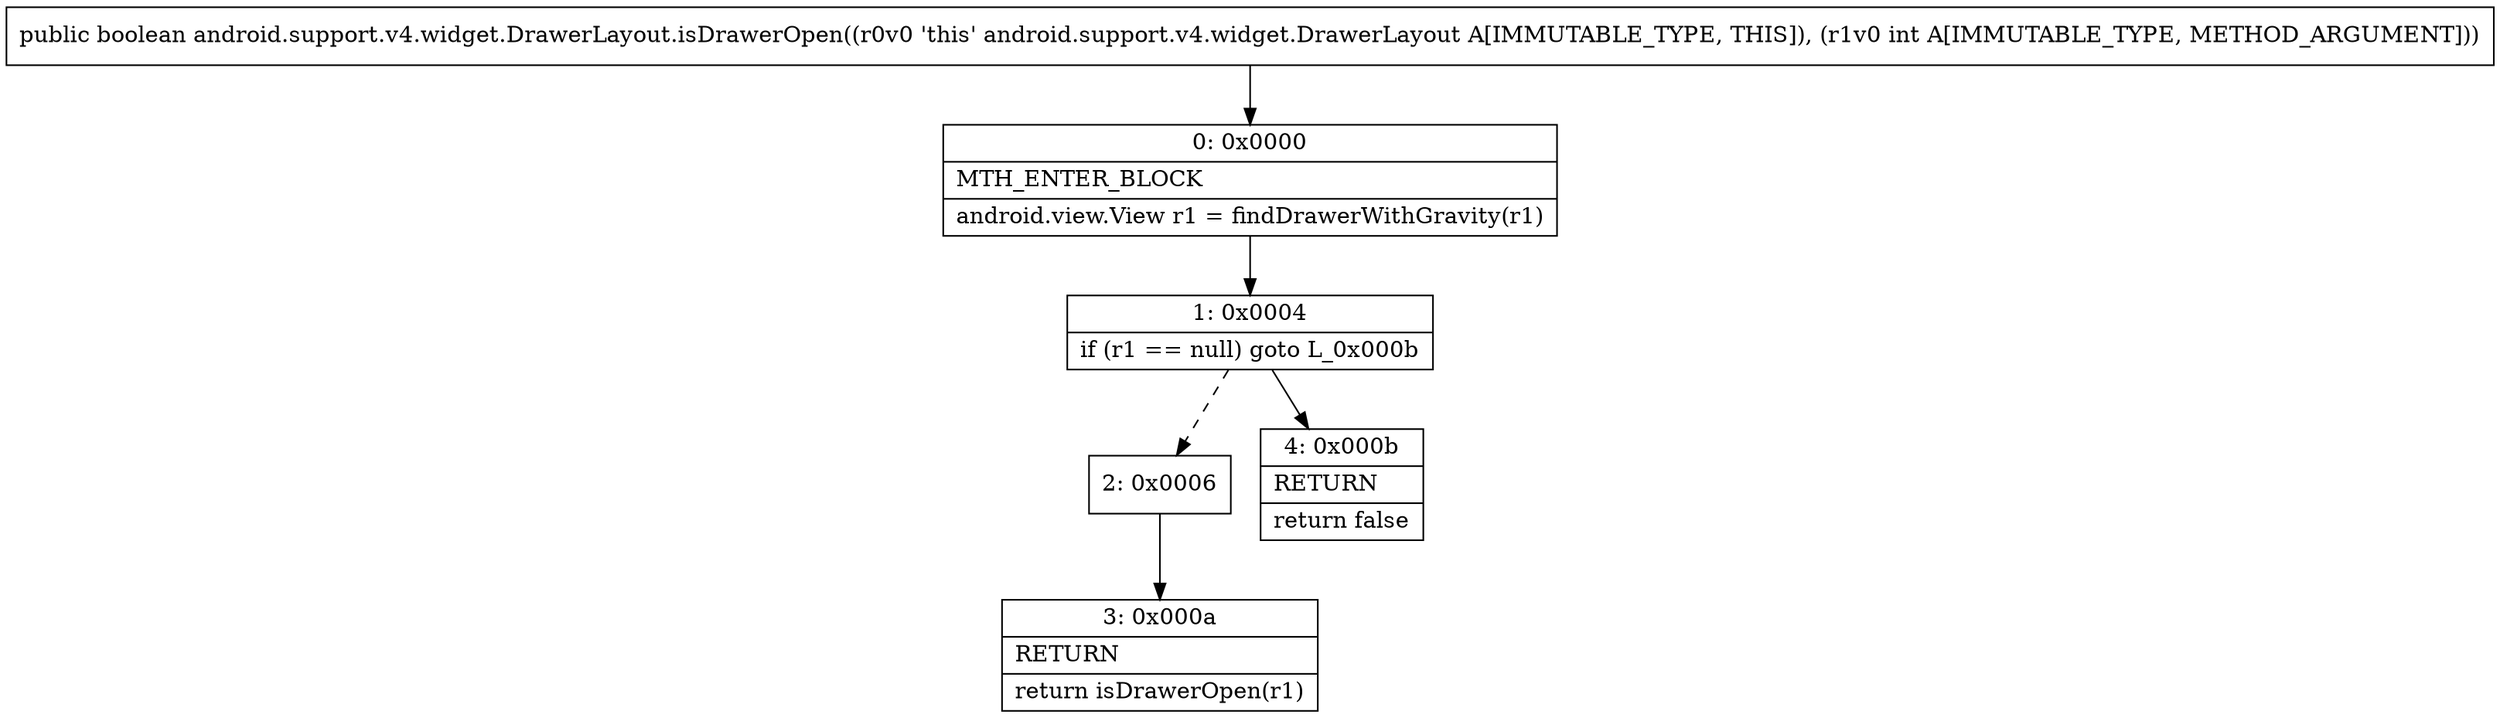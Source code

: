 digraph "CFG forandroid.support.v4.widget.DrawerLayout.isDrawerOpen(I)Z" {
Node_0 [shape=record,label="{0\:\ 0x0000|MTH_ENTER_BLOCK\l|android.view.View r1 = findDrawerWithGravity(r1)\l}"];
Node_1 [shape=record,label="{1\:\ 0x0004|if (r1 == null) goto L_0x000b\l}"];
Node_2 [shape=record,label="{2\:\ 0x0006}"];
Node_3 [shape=record,label="{3\:\ 0x000a|RETURN\l|return isDrawerOpen(r1)\l}"];
Node_4 [shape=record,label="{4\:\ 0x000b|RETURN\l|return false\l}"];
MethodNode[shape=record,label="{public boolean android.support.v4.widget.DrawerLayout.isDrawerOpen((r0v0 'this' android.support.v4.widget.DrawerLayout A[IMMUTABLE_TYPE, THIS]), (r1v0 int A[IMMUTABLE_TYPE, METHOD_ARGUMENT])) }"];
MethodNode -> Node_0;
Node_0 -> Node_1;
Node_1 -> Node_2[style=dashed];
Node_1 -> Node_4;
Node_2 -> Node_3;
}

